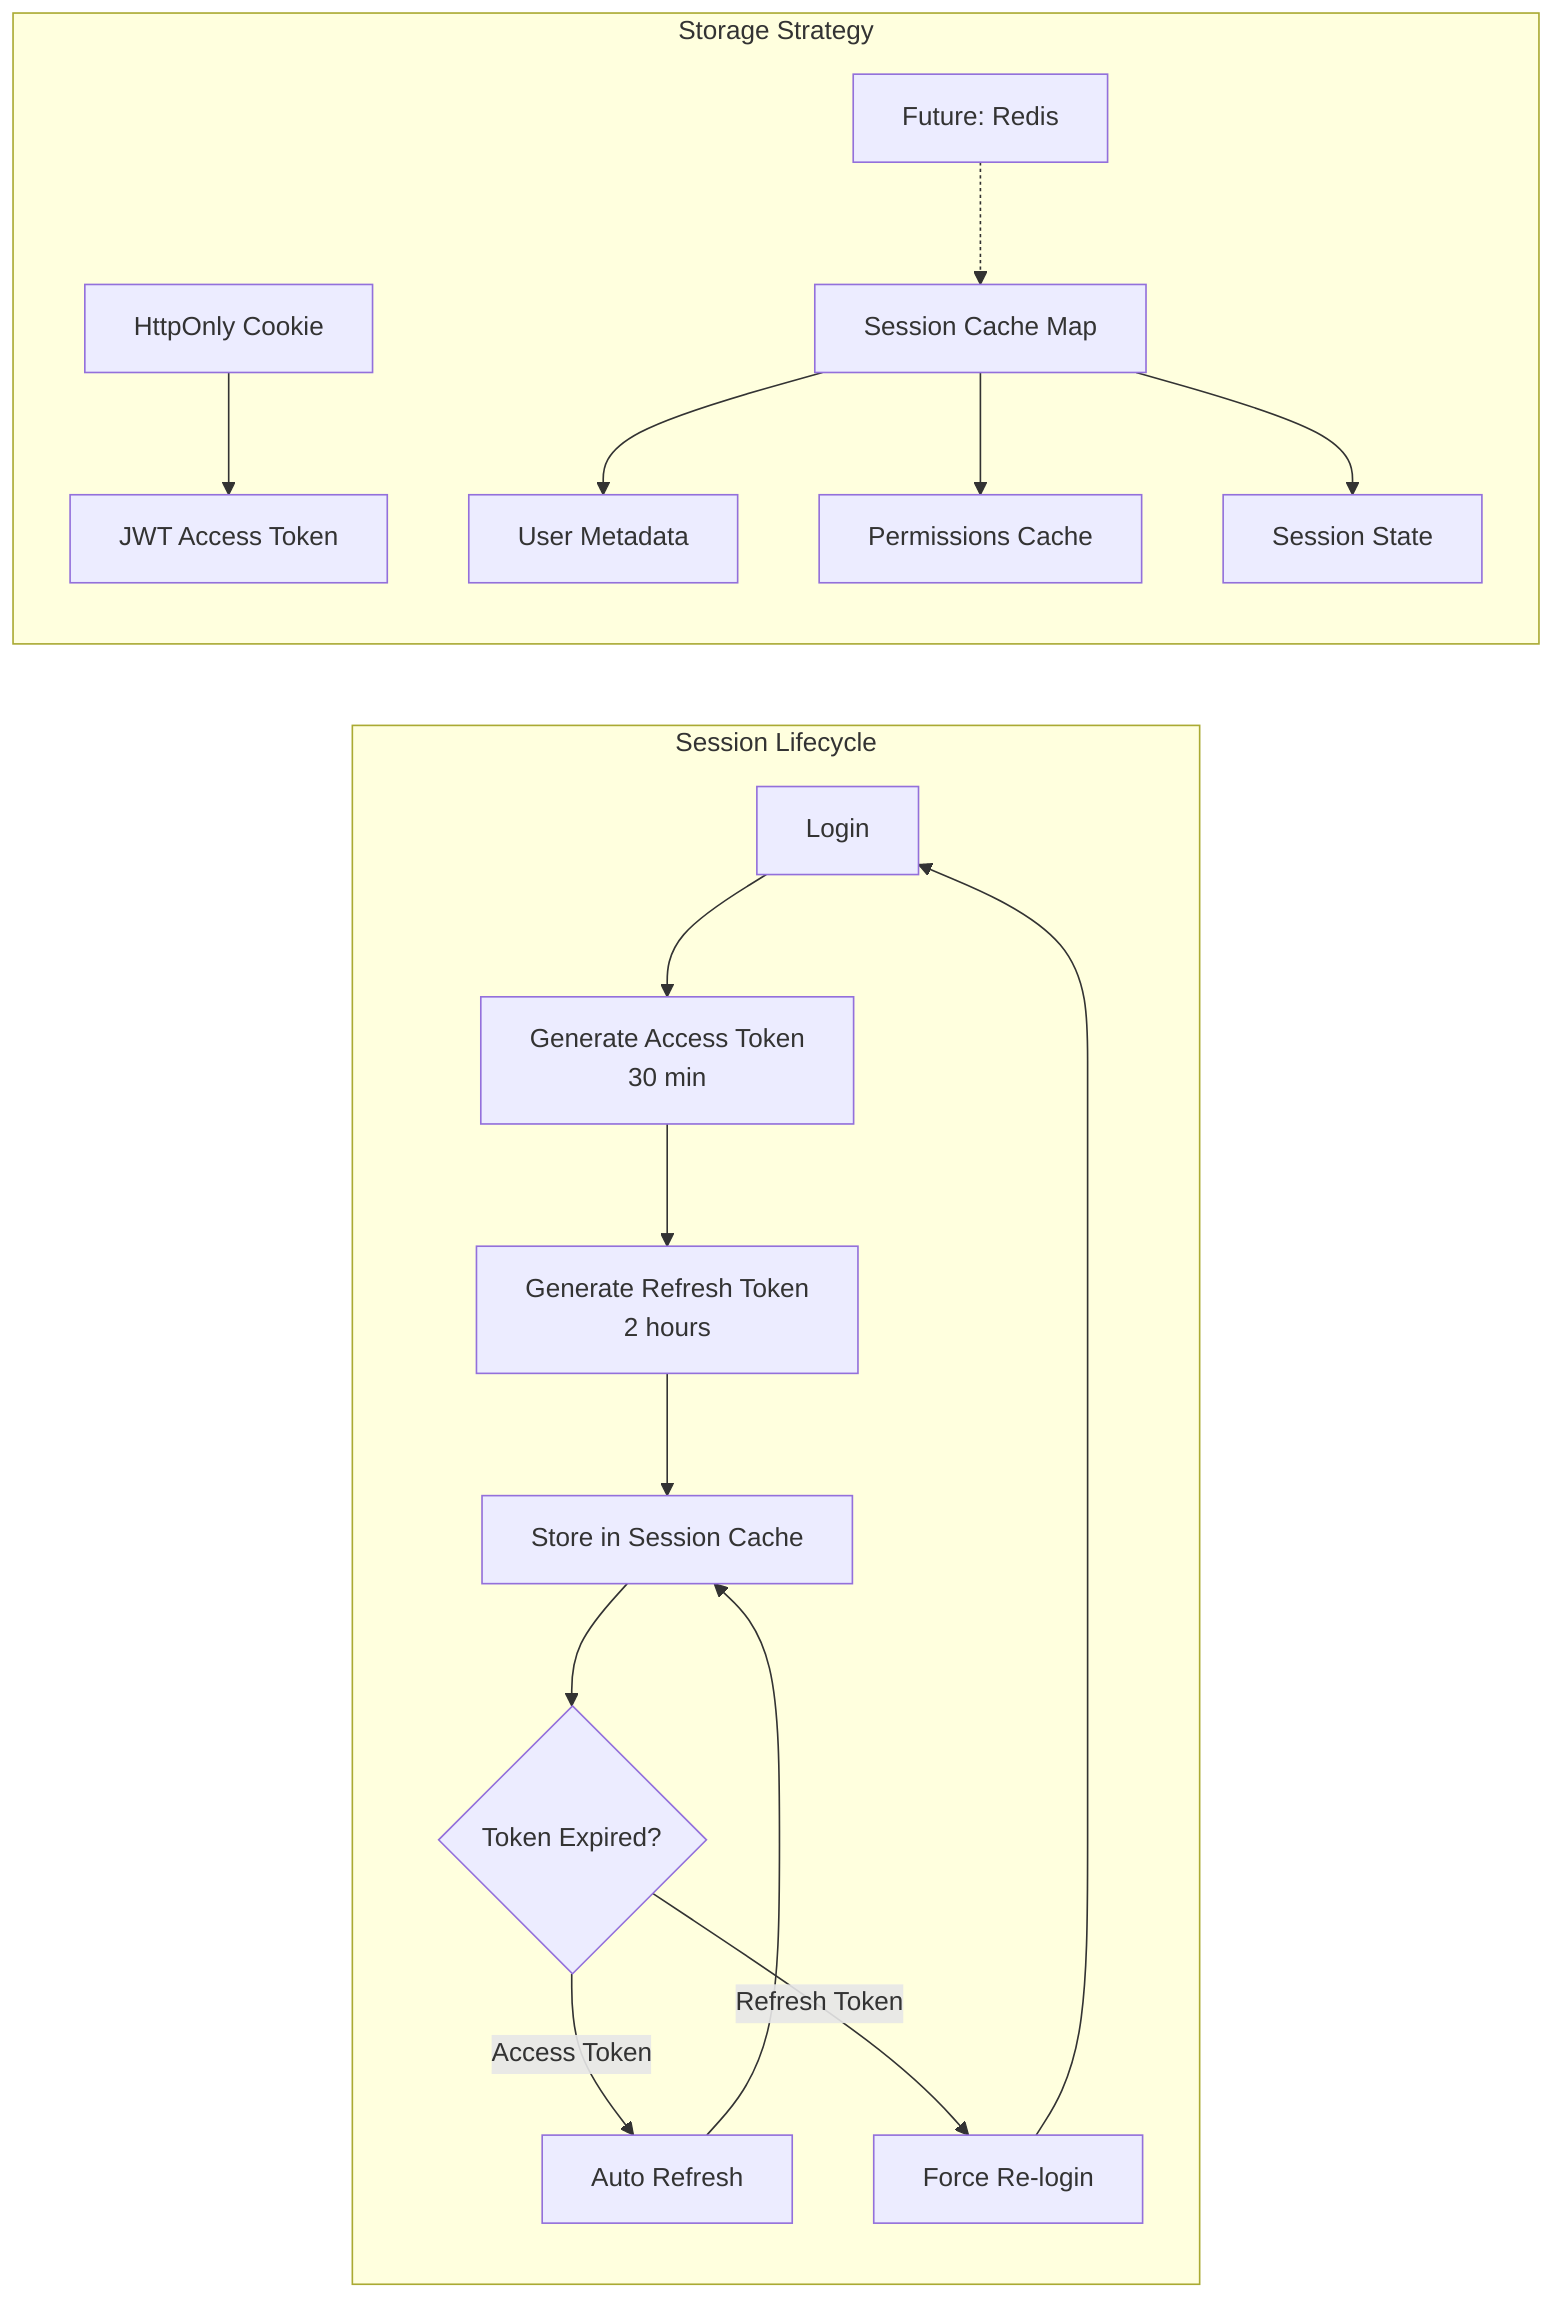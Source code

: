graph LR
    subgraph "Session Lifecycle"
        A[Login] --> B[Generate Access Token<br/>30 min]
        B --> C[Generate Refresh Token<br/>2 hours]
        C --> D[Store in Session Cache]

        D --> E{Token Expired?}
        E -->|Access Token| F[Auto Refresh]
        E -->|Refresh Token| G[Force Re-login]

        F --> D
        G --> A
    end

    subgraph "Storage Strategy"
        H[HttpOnly Cookie] --> I[JWT Access Token]
        J[Session Cache Map] --> K[User Metadata]
        J --> L[Permissions Cache]
        J --> M[Session State]

        N[Future: Redis] -.-> J
    end